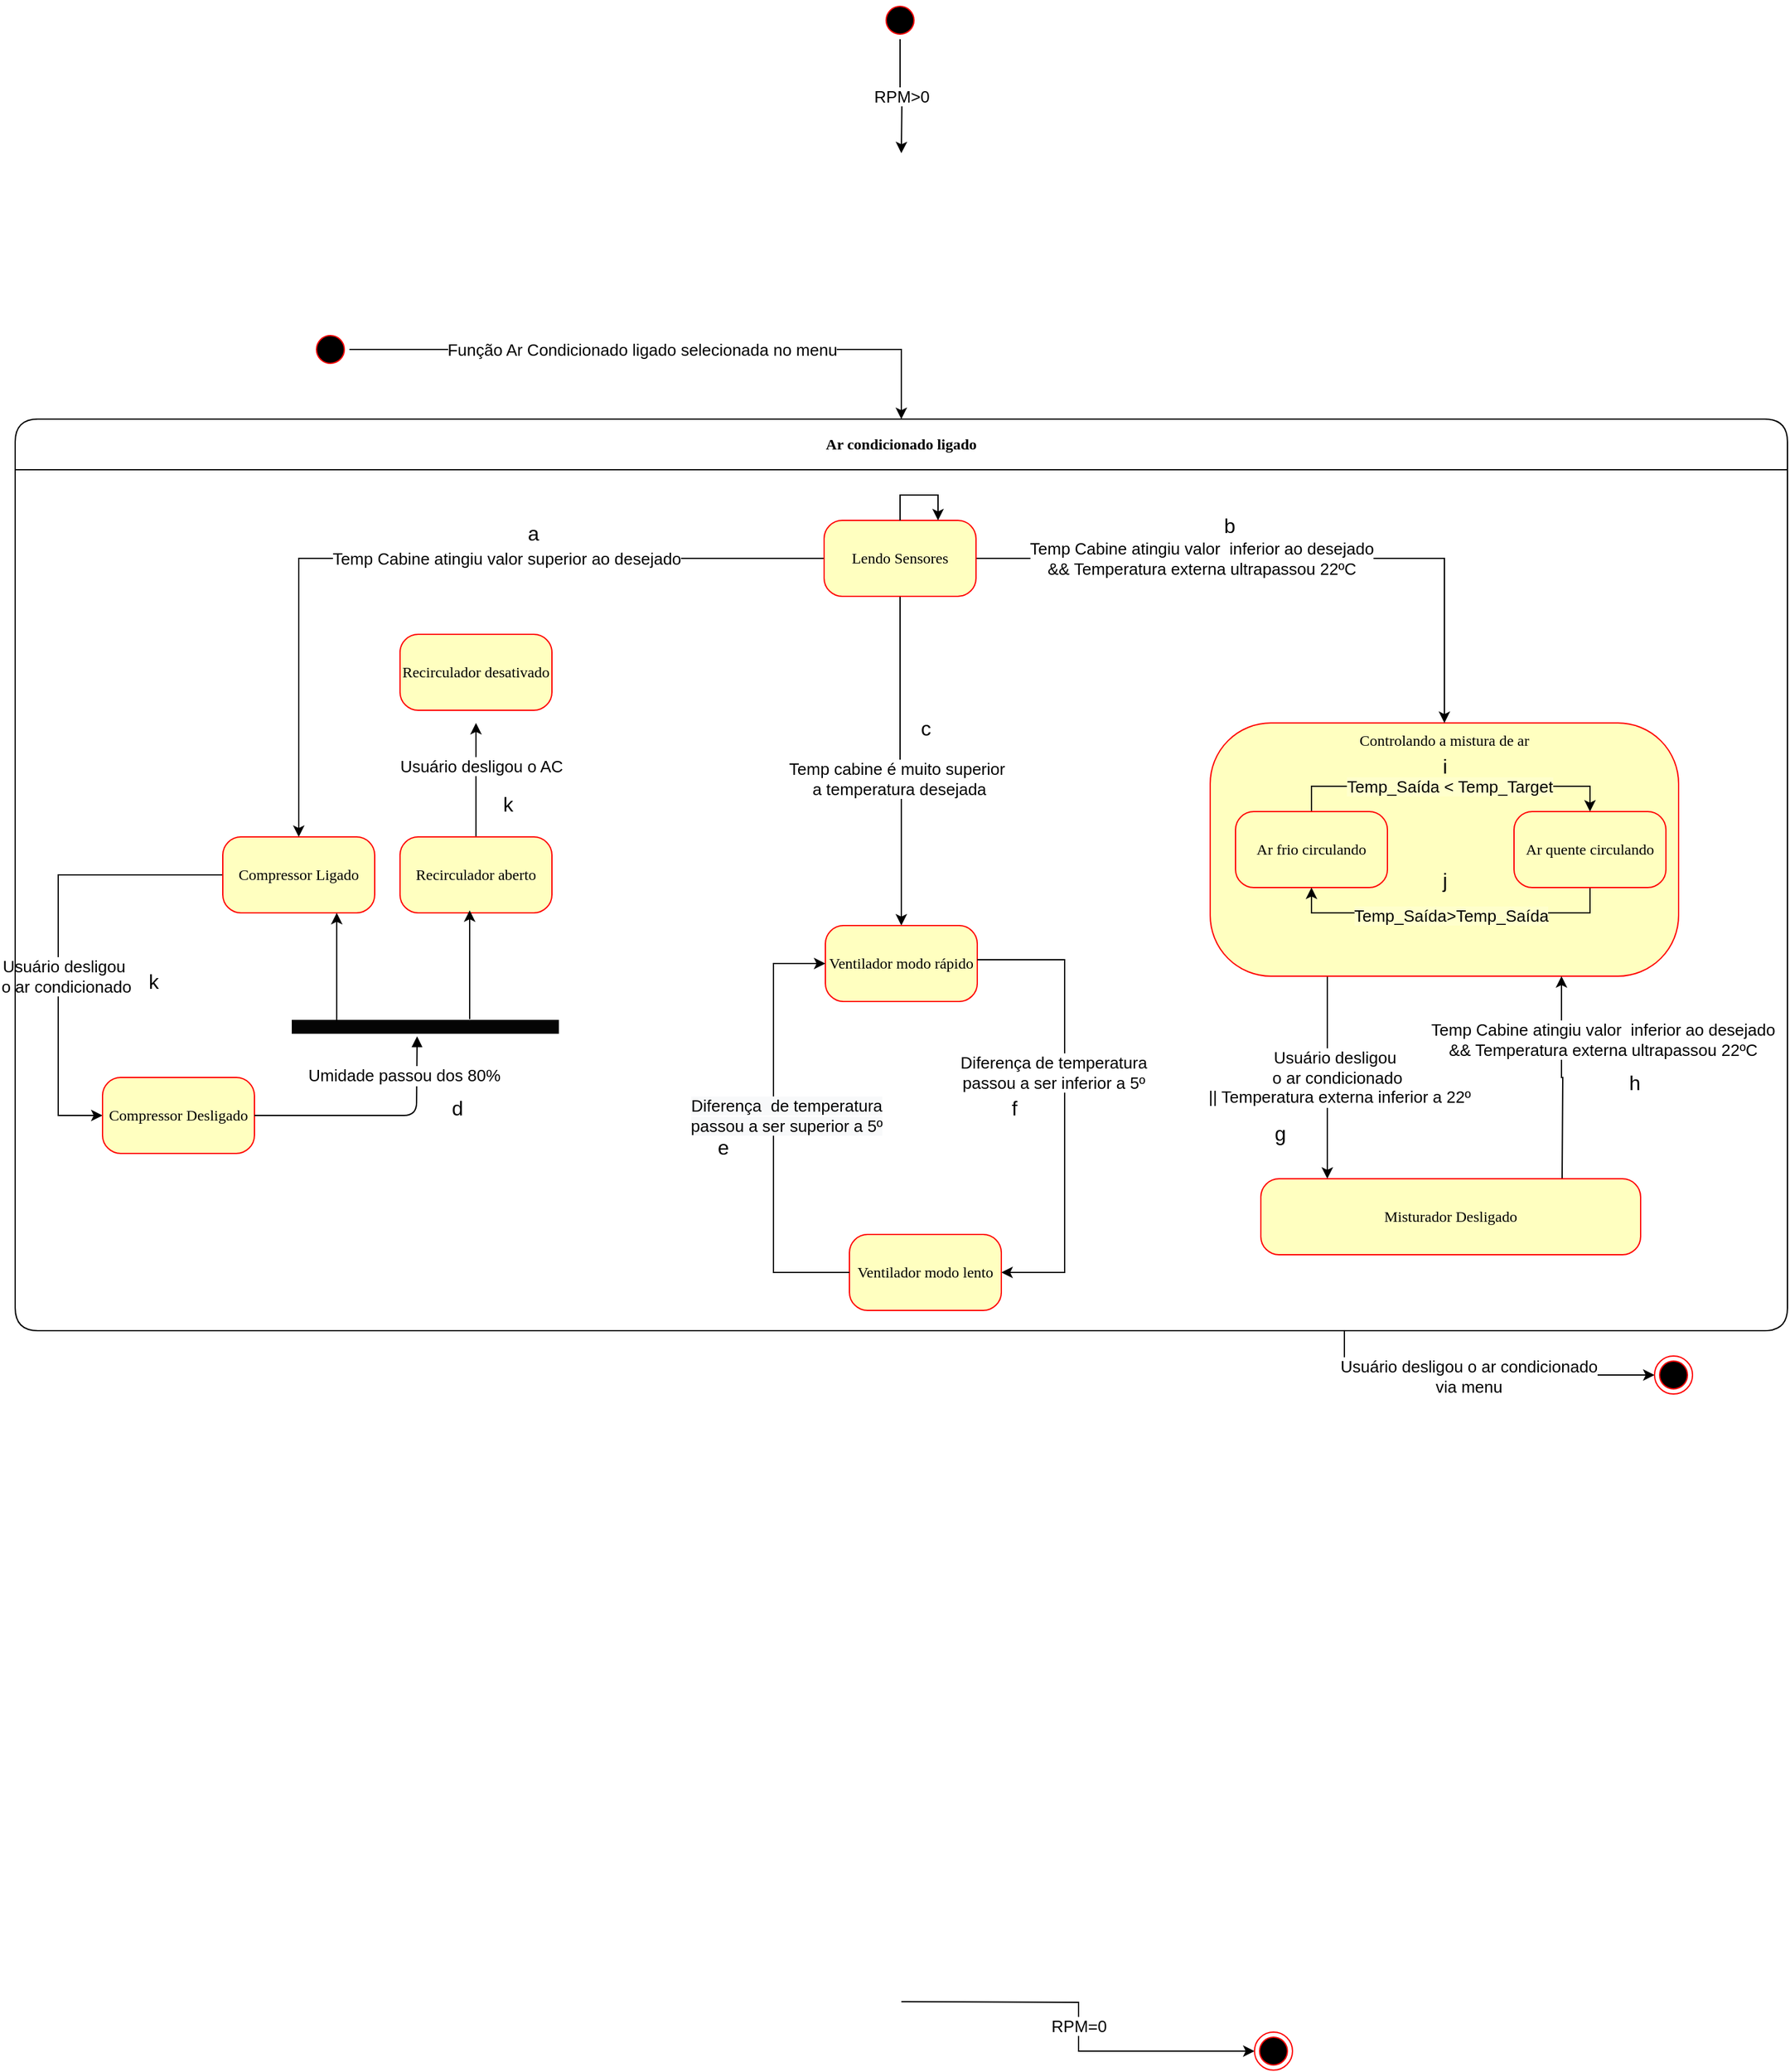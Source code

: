 <mxfile version="15.0.6" type="github">
  <diagram name="Page-1" id="58cdce13-f638-feb5-8d6f-7d28b1aa9fa0">
    <mxGraphModel dx="2031" dy="2661" grid="1" gridSize="10" guides="1" tooltips="1" connect="1" arrows="1" fold="1" page="1" pageScale="1" pageWidth="2336" pageHeight="1654" background="none" math="0" shadow="0">
      <root>
        <mxCell id="0" />
        <mxCell id="1" parent="0" />
        <mxCell id="2FUNfznmdYpebAtP3zaA-22" value="" style="edgeStyle=orthogonalEdgeStyle;rounded=0;orthogonalLoop=1;jettySize=auto;html=1;fontSize=13;exitX=0;exitY=0.5;exitDx=0;exitDy=0;" parent="1" source="382b91b5511bd0f7-6" target="2FUNfznmdYpebAtP3zaA-21" edge="1">
          <mxGeometry relative="1" as="geometry">
            <Array as="points">
              <mxPoint x="575" y="-964" />
              <mxPoint x="575" y="-774" />
            </Array>
          </mxGeometry>
        </mxCell>
        <mxCell id="2FUNfznmdYpebAtP3zaA-23" value="Usuário desligou&amp;nbsp;&lt;br&gt;o ar condicionado" style="edgeLabel;html=1;align=center;verticalAlign=middle;resizable=0;points=[];fontSize=13;" parent="2FUNfznmdYpebAtP3zaA-22" vertex="1" connectable="0">
          <mxGeometry x="-0.337" y="2" relative="1" as="geometry">
            <mxPoint x="-7" y="78" as="offset" />
          </mxGeometry>
        </mxCell>
        <mxCell id="382b91b5511bd0f7-6" value="Compressor Ligado" style="rounded=1;whiteSpace=wrap;html=1;arcSize=24;fillColor=#ffffc0;strokeColor=#ff0000;shadow=0;comic=0;labelBackgroundColor=none;fontFamily=Verdana;fontSize=12;fontColor=#000000;align=center;" parent="1" vertex="1">
          <mxGeometry x="705" y="-994" width="120" height="60" as="geometry" />
        </mxCell>
        <mxCell id="2FUNfznmdYpebAtP3zaA-64" style="edgeStyle=orthogonalEdgeStyle;rounded=0;orthogonalLoop=1;jettySize=auto;html=1;exitX=0.25;exitY=1;exitDx=0;exitDy=0;entryX=0.175;entryY=0;entryDx=0;entryDy=0;entryPerimeter=0;fontSize=13;startArrow=none;startFill=0;" parent="1" source="382b91b5511bd0f7-7" target="2FUNfznmdYpebAtP3zaA-25" edge="1">
          <mxGeometry relative="1" as="geometry" />
        </mxCell>
        <mxCell id="382b91b5511bd0f7-7" value="Controlando a mistura de ar" style="rounded=1;whiteSpace=wrap;html=1;arcSize=24;fillColor=#ffffc0;strokeColor=#ff0000;shadow=0;comic=0;labelBackgroundColor=none;fontFamily=Verdana;fontSize=12;fontColor=#000000;verticalAlign=top;" parent="1" vertex="1">
          <mxGeometry x="1485" y="-1084" width="370" height="200" as="geometry" />
        </mxCell>
        <mxCell id="2FUNfznmdYpebAtP3zaA-147" value="RPM=0" style="edgeStyle=orthogonalEdgeStyle;rounded=0;orthogonalLoop=1;jettySize=auto;html=1;exitX=0.5;exitY=1;exitDx=0;exitDy=0;fontSize=13;startArrow=none;startFill=0;entryX=0;entryY=0.5;entryDx=0;entryDy=0;" parent="1" target="2FUNfznmdYpebAtP3zaA-146" edge="1">
          <mxGeometry relative="1" as="geometry">
            <mxPoint x="1241" y="-74" as="sourcePoint" />
          </mxGeometry>
        </mxCell>
        <mxCell id="2FUNfznmdYpebAtP3zaA-88" style="edgeStyle=orthogonalEdgeStyle;rounded=0;orthogonalLoop=1;jettySize=auto;html=1;fontSize=13;startArrow=none;startFill=0;" parent="1" source="2FUNfznmdYpebAtP3zaA-4" edge="1">
          <mxGeometry relative="1" as="geometry">
            <mxPoint x="905" y="-1084" as="targetPoint" />
          </mxGeometry>
        </mxCell>
        <mxCell id="2FUNfznmdYpebAtP3zaA-89" value="Usuário desligou o AC" style="edgeLabel;html=1;align=center;verticalAlign=middle;resizable=0;points=[];fontSize=13;" parent="2FUNfznmdYpebAtP3zaA-88" vertex="1" connectable="0">
          <mxGeometry x="-0.272" y="1" relative="1" as="geometry">
            <mxPoint x="5" y="-23" as="offset" />
          </mxGeometry>
        </mxCell>
        <mxCell id="2FUNfznmdYpebAtP3zaA-4" value="Recirculador aberto" style="rounded=1;whiteSpace=wrap;html=1;arcSize=24;fillColor=#ffffc0;strokeColor=#ff0000;shadow=0;comic=0;labelBackgroundColor=none;fontFamily=Verdana;fontSize=12;fontColor=#000000;align=center;" parent="1" vertex="1">
          <mxGeometry x="845" y="-994" width="120" height="60" as="geometry" />
        </mxCell>
        <mxCell id="2FUNfznmdYpebAtP3zaA-6" value="Recirculador desativado" style="rounded=1;whiteSpace=wrap;html=1;arcSize=24;fillColor=#ffffc0;strokeColor=#ff0000;shadow=0;comic=0;labelBackgroundColor=none;fontFamily=Verdana;fontSize=12;fontColor=#000000;align=center;" parent="1" vertex="1">
          <mxGeometry x="845" y="-1154" width="120" height="60" as="geometry" />
        </mxCell>
        <mxCell id="2FUNfznmdYpebAtP3zaA-9" style="edgeStyle=orthogonalEdgeStyle;rounded=0;orthogonalLoop=1;jettySize=auto;html=1;entryX=0.5;entryY=0;entryDx=0;entryDy=0;" parent="1" source="2FUNfznmdYpebAtP3zaA-8" target="382b91b5511bd0f7-7" edge="1">
          <mxGeometry relative="1" as="geometry">
            <mxPoint x="1155" y="-1114" as="targetPoint" />
          </mxGeometry>
        </mxCell>
        <mxCell id="2FUNfznmdYpebAtP3zaA-13" value="Temp Cabine atingiu valor&amp;nbsp; inferior ao desejado&lt;br&gt;&amp;amp;&amp;amp; Temperatura externa ultrapassou 22ºC" style="edgeLabel;html=1;align=center;verticalAlign=middle;resizable=0;points=[];fontSize=13;" parent="2FUNfznmdYpebAtP3zaA-9" vertex="1" connectable="0">
          <mxGeometry x="-0.725" relative="1" as="geometry">
            <mxPoint x="109" as="offset" />
          </mxGeometry>
        </mxCell>
        <mxCell id="2FUNfznmdYpebAtP3zaA-10" style="edgeStyle=orthogonalEdgeStyle;rounded=0;orthogonalLoop=1;jettySize=auto;html=1;entryX=0.5;entryY=0;entryDx=0;entryDy=0;" parent="1" source="2FUNfznmdYpebAtP3zaA-8" target="382b91b5511bd0f7-6" edge="1">
          <mxGeometry relative="1" as="geometry" />
        </mxCell>
        <mxCell id="2FUNfznmdYpebAtP3zaA-19" value="Temp Cabine atingiu valor superior ao desejado" style="edgeLabel;html=1;align=center;verticalAlign=middle;resizable=0;points=[];fontSize=13;" parent="2FUNfznmdYpebAtP3zaA-10" vertex="1" connectable="0">
          <mxGeometry x="-0.311" relative="1" as="geometry">
            <mxPoint x="-32" as="offset" />
          </mxGeometry>
        </mxCell>
        <mxCell id="2FUNfznmdYpebAtP3zaA-50" style="edgeStyle=orthogonalEdgeStyle;rounded=0;orthogonalLoop=1;jettySize=auto;html=1;fontSize=13;startArrow=none;startFill=0;entryX=0.5;entryY=0;entryDx=0;entryDy=0;" parent="1" source="2FUNfznmdYpebAtP3zaA-8" target="2FUNfznmdYpebAtP3zaA-44" edge="1">
          <mxGeometry relative="1" as="geometry">
            <mxPoint x="1240" y="-1124" as="targetPoint" />
          </mxGeometry>
        </mxCell>
        <mxCell id="2FUNfznmdYpebAtP3zaA-51" value="Temp cabine é muito superior&amp;nbsp;&lt;br&gt;a temperatura desejada&lt;br&gt;" style="edgeLabel;html=1;align=center;verticalAlign=middle;resizable=0;points=[];fontSize=13;" parent="2FUNfznmdYpebAtP3zaA-50" vertex="1" connectable="0">
          <mxGeometry x="0.106" y="-2" relative="1" as="geometry">
            <mxPoint as="offset" />
          </mxGeometry>
        </mxCell>
        <mxCell id="2FUNfznmdYpebAtP3zaA-8" value="Lendo Sensores" style="rounded=1;whiteSpace=wrap;html=1;arcSize=24;fillColor=#ffffc0;strokeColor=#ff0000;shadow=0;comic=0;labelBackgroundColor=none;fontFamily=Verdana;fontSize=12;fontColor=#000000;align=center;" parent="1" vertex="1">
          <mxGeometry x="1180" y="-1244" width="120" height="60" as="geometry" />
        </mxCell>
        <mxCell id="2FUNfznmdYpebAtP3zaA-21" value="Compressor Desligado" style="rounded=1;whiteSpace=wrap;html=1;arcSize=24;fillColor=#ffffc0;strokeColor=#ff0000;shadow=0;comic=0;labelBackgroundColor=none;fontFamily=Verdana;fontSize=12;fontColor=#000000;align=center;" parent="1" vertex="1">
          <mxGeometry x="610" y="-804" width="120" height="60" as="geometry" />
        </mxCell>
        <mxCell id="2FUNfznmdYpebAtP3zaA-24" value="Usuário desligou&amp;nbsp;&lt;br&gt;o ar condicionado&lt;br&gt;&amp;nbsp;|| Temperatura externa inferior a 22º" style="edgeLabel;html=1;align=center;verticalAlign=middle;resizable=0;points=[];fontSize=13;" parent="1" vertex="1" connectable="0">
          <mxGeometry x="1585.0" y="-803.997" as="geometry" />
        </mxCell>
        <mxCell id="2FUNfznmdYpebAtP3zaA-65" style="edgeStyle=orthogonalEdgeStyle;rounded=0;orthogonalLoop=1;jettySize=auto;html=1;entryX=0.75;entryY=1;entryDx=0;entryDy=0;fontSize=13;startArrow=none;startFill=0;" parent="1" target="382b91b5511bd0f7-7" edge="1">
          <mxGeometry relative="1" as="geometry">
            <mxPoint x="1763" y="-724" as="sourcePoint" />
          </mxGeometry>
        </mxCell>
        <mxCell id="2FUNfznmdYpebAtP3zaA-25" value="Misturador Desligado" style="rounded=1;whiteSpace=wrap;html=1;arcSize=24;fillColor=#ffffc0;strokeColor=#ff0000;shadow=0;comic=0;labelBackgroundColor=none;fontFamily=Verdana;fontSize=12;fontColor=#000000;align=center;" parent="1" vertex="1">
          <mxGeometry x="1525" y="-724" width="300" height="60" as="geometry" />
        </mxCell>
        <mxCell id="2FUNfznmdYpebAtP3zaA-32" value="" style="html=1;points=[];perimeter=orthogonalPerimeter;fontSize=13;verticalAlign=top;fillColor=#050505;rotation=-90;" parent="1" vertex="1">
          <mxGeometry x="860" y="-949" width="10" height="210" as="geometry" />
        </mxCell>
        <mxCell id="2FUNfznmdYpebAtP3zaA-33" value="Umidade passou dos 80%" style="html=1;verticalAlign=bottom;startArrow=none;endArrow=block;startSize=8;fontSize=13;startFill=0;exitX=1;exitY=0.5;exitDx=0;exitDy=0;entryX=-0.25;entryY=0.469;entryDx=0;entryDy=0;entryPerimeter=0;" parent="1" source="2FUNfznmdYpebAtP3zaA-21" target="2FUNfznmdYpebAtP3zaA-32" edge="1">
          <mxGeometry x="0.566" y="10" relative="1" as="geometry">
            <mxPoint x="745" y="-774" as="sourcePoint" />
            <Array as="points">
              <mxPoint x="858" y="-774" />
            </Array>
            <mxPoint as="offset" />
          </mxGeometry>
        </mxCell>
        <mxCell id="2FUNfznmdYpebAtP3zaA-35" value="" style="endArrow=classic;html=1;fontSize=13;" parent="1" edge="1">
          <mxGeometry width="50" height="50" relative="1" as="geometry">
            <mxPoint x="795" y="-848" as="sourcePoint" />
            <mxPoint x="795" y="-934" as="targetPoint" />
          </mxGeometry>
        </mxCell>
        <mxCell id="2FUNfznmdYpebAtP3zaA-44" value="Ventilador modo rápido" style="rounded=1;whiteSpace=wrap;html=1;arcSize=24;fillColor=#ffffc0;strokeColor=#ff0000;shadow=0;comic=0;labelBackgroundColor=none;fontFamily=Verdana;fontSize=12;fontColor=#000000;align=center;" parent="1" vertex="1">
          <mxGeometry x="1181" y="-924" width="120" height="60" as="geometry" />
        </mxCell>
        <mxCell id="2FUNfznmdYpebAtP3zaA-46" style="edgeStyle=orthogonalEdgeStyle;rounded=0;orthogonalLoop=1;jettySize=auto;html=1;fontSize=13;startArrow=none;startFill=0;entryX=1;entryY=0.5;entryDx=0;entryDy=0;exitX=1;exitY=0.45;exitDx=0;exitDy=0;exitPerimeter=0;" parent="1" edge="1" target="b5c7M7yGUnZOclDbnlAh-3" source="2FUNfznmdYpebAtP3zaA-44">
          <mxGeometry relative="1" as="geometry">
            <mxPoint x="1310" y="-884" as="sourcePoint" />
            <mxPoint x="1310" y="-645" as="targetPoint" />
            <Array as="points">
              <mxPoint x="1370" y="-897" />
              <mxPoint x="1370" y="-650" />
            </Array>
          </mxGeometry>
        </mxCell>
        <mxCell id="2FUNfznmdYpebAtP3zaA-47" value="Diferença de temperatura&lt;br&gt;passou a ser inferior a 5º" style="edgeLabel;html=1;align=center;verticalAlign=middle;resizable=0;points=[];fontSize=13;" parent="2FUNfznmdYpebAtP3zaA-46" vertex="1" connectable="0">
          <mxGeometry x="0.271" relative="1" as="geometry">
            <mxPoint x="-9" y="-75" as="offset" />
          </mxGeometry>
        </mxCell>
        <mxCell id="2FUNfznmdYpebAtP3zaA-54" style="edgeStyle=orthogonalEdgeStyle;rounded=0;orthogonalLoop=1;jettySize=auto;html=1;fontSize=13;startArrow=none;startFill=0;entryX=0.5;entryY=0;entryDx=0;entryDy=0;exitX=0.5;exitY=0;exitDx=0;exitDy=0;" parent="1" source="2FUNfznmdYpebAtP3zaA-52" target="2FUNfznmdYpebAtP3zaA-53" edge="1">
          <mxGeometry relative="1" as="geometry" />
        </mxCell>
        <mxCell id="2FUNfznmdYpebAtP3zaA-57" value="Temp_Saída &amp;lt; Temp_Target" style="edgeLabel;html=1;align=center;verticalAlign=middle;resizable=0;points=[];fontSize=13;labelBackgroundColor=#FFFFCC;" parent="2FUNfznmdYpebAtP3zaA-54" vertex="1" connectable="0">
          <mxGeometry x="-0.091" y="3" relative="1" as="geometry">
            <mxPoint x="11" y="3" as="offset" />
          </mxGeometry>
        </mxCell>
        <mxCell id="2FUNfznmdYpebAtP3zaA-52" value="Ar frio circulando" style="rounded=1;whiteSpace=wrap;html=1;arcSize=24;fillColor=#ffffc0;strokeColor=#ff0000;shadow=0;comic=0;labelBackgroundColor=none;fontFamily=Verdana;fontSize=12;fontColor=#000000;align=center;" parent="1" vertex="1">
          <mxGeometry x="1505" y="-1014" width="120" height="60" as="geometry" />
        </mxCell>
        <mxCell id="2FUNfznmdYpebAtP3zaA-59" style="edgeStyle=orthogonalEdgeStyle;rounded=0;orthogonalLoop=1;jettySize=auto;html=1;entryX=0.5;entryY=1;entryDx=0;entryDy=0;fontSize=13;startArrow=none;startFill=0;exitX=0.5;exitY=1;exitDx=0;exitDy=0;" parent="1" source="2FUNfznmdYpebAtP3zaA-53" target="2FUNfznmdYpebAtP3zaA-52" edge="1">
          <mxGeometry relative="1" as="geometry" />
        </mxCell>
        <mxCell id="2FUNfznmdYpebAtP3zaA-62" value="Temp_Saída&amp;gt;Temp_Saída" style="edgeLabel;html=1;align=center;verticalAlign=middle;resizable=0;points=[];fontSize=13;labelBackgroundColor=#FFFFCC;" parent="2FUNfznmdYpebAtP3zaA-59" vertex="1" connectable="0">
          <mxGeometry x="-0.285" y="2" relative="1" as="geometry">
            <mxPoint x="-37" as="offset" />
          </mxGeometry>
        </mxCell>
        <mxCell id="2FUNfznmdYpebAtP3zaA-53" value="Ar quente circulando" style="rounded=1;whiteSpace=wrap;html=1;arcSize=24;fillColor=#ffffc0;strokeColor=#ff0000;shadow=0;comic=0;labelBackgroundColor=none;fontFamily=Verdana;fontSize=12;fontColor=#000000;align=center;" parent="1" vertex="1">
          <mxGeometry x="1725" y="-1014" width="120" height="60" as="geometry" />
        </mxCell>
        <mxCell id="2FUNfznmdYpebAtP3zaA-66" value="Temp Cabine atingiu valor&amp;nbsp; inferior ao desejado&lt;br&gt;&amp;amp;&amp;amp; Temperatura externa ultrapassou 22ºC" style="edgeLabel;html=1;align=center;verticalAlign=middle;resizable=0;points=[];fontSize=13;" parent="1" vertex="1" connectable="0">
          <mxGeometry x="1795.003" y="-834" as="geometry" />
        </mxCell>
        <mxCell id="2FUNfznmdYpebAtP3zaA-81" style="edgeStyle=orthogonalEdgeStyle;rounded=0;orthogonalLoop=1;jettySize=auto;html=1;entryX=0.75;entryY=0;entryDx=0;entryDy=0;fontSize=13;startArrow=none;startFill=0;" parent="1" source="2FUNfznmdYpebAtP3zaA-8" target="2FUNfznmdYpebAtP3zaA-8" edge="1">
          <mxGeometry relative="1" as="geometry">
            <Array as="points">
              <mxPoint x="1240" y="-1264" />
              <mxPoint x="1270" y="-1264" />
            </Array>
          </mxGeometry>
        </mxCell>
        <mxCell id="2FUNfznmdYpebAtP3zaA-144" style="edgeStyle=orthogonalEdgeStyle;rounded=0;orthogonalLoop=1;jettySize=auto;html=1;exitX=0.75;exitY=1;exitDx=0;exitDy=0;entryX=0;entryY=0.5;entryDx=0;entryDy=0;fontSize=13;startArrow=none;startFill=0;" parent="1" source="2FUNfznmdYpebAtP3zaA-102" target="b5c7M7yGUnZOclDbnlAh-19" edge="1">
          <mxGeometry relative="1" as="geometry">
            <mxPoint x="1851" y="-569" as="targetPoint" />
          </mxGeometry>
        </mxCell>
        <mxCell id="2FUNfznmdYpebAtP3zaA-145" value="Usuário desligou o ar condicionado&lt;br&gt;via menu" style="edgeLabel;html=1;align=center;verticalAlign=middle;resizable=0;points=[];fontSize=13;" parent="2FUNfznmdYpebAtP3zaA-144" vertex="1" connectable="0">
          <mxGeometry x="-0.051" y="-1" relative="1" as="geometry">
            <mxPoint as="offset" />
          </mxGeometry>
        </mxCell>
        <mxCell id="2FUNfznmdYpebAtP3zaA-102" value="Ar condicionado ligado" style="swimlane;whiteSpace=wrap;html=1;rounded=1;shadow=0;comic=0;labelBackgroundColor=none;strokeWidth=1;fontFamily=Verdana;fontSize=12;align=center;startSize=40;" parent="1" vertex="1">
          <mxGeometry x="541" y="-1324" width="1400" height="720" as="geometry" />
        </mxCell>
        <mxCell id="b5c7M7yGUnZOclDbnlAh-3" value="Ventilador modo lento" style="rounded=1;whiteSpace=wrap;html=1;arcSize=24;fillColor=#ffffc0;strokeColor=#ff0000;shadow=0;comic=0;labelBackgroundColor=none;fontFamily=Verdana;fontSize=12;fontColor=#000000;align=center;" vertex="1" parent="2FUNfznmdYpebAtP3zaA-102">
          <mxGeometry x="659" y="644" width="120" height="60" as="geometry" />
        </mxCell>
        <mxCell id="b5c7M7yGUnZOclDbnlAh-4" value="a" style="text;html=1;align=center;verticalAlign=middle;resizable=0;points=[];autosize=1;strokeColor=none;fillColor=none;fontSize=16;" vertex="1" parent="2FUNfznmdYpebAtP3zaA-102">
          <mxGeometry x="399" y="80" width="20" height="20" as="geometry" />
        </mxCell>
        <mxCell id="b5c7M7yGUnZOclDbnlAh-5" value="b" style="text;html=1;align=center;verticalAlign=middle;resizable=0;points=[];autosize=1;strokeColor=none;fillColor=none;fontSize=16;" vertex="1" parent="2FUNfznmdYpebAtP3zaA-102">
          <mxGeometry x="949" y="74" width="20" height="20" as="geometry" />
        </mxCell>
        <mxCell id="b5c7M7yGUnZOclDbnlAh-6" value="c" style="text;html=1;align=center;verticalAlign=middle;resizable=0;points=[];autosize=1;strokeColor=none;fillColor=none;fontSize=16;" vertex="1" parent="2FUNfznmdYpebAtP3zaA-102">
          <mxGeometry x="709" y="234" width="20" height="20" as="geometry" />
        </mxCell>
        <mxCell id="b5c7M7yGUnZOclDbnlAh-11" value="f" style="text;html=1;align=center;verticalAlign=middle;resizable=0;points=[];autosize=1;strokeColor=none;fillColor=none;fontSize=16;" vertex="1" parent="2FUNfznmdYpebAtP3zaA-102">
          <mxGeometry x="779" y="534" width="20" height="20" as="geometry" />
        </mxCell>
        <mxCell id="b5c7M7yGUnZOclDbnlAh-13" value="h" style="text;html=1;align=center;verticalAlign=middle;resizable=0;points=[];autosize=1;strokeColor=none;fillColor=none;fontSize=16;" vertex="1" parent="2FUNfznmdYpebAtP3zaA-102">
          <mxGeometry x="1269" y="514" width="20" height="20" as="geometry" />
        </mxCell>
        <mxCell id="b5c7M7yGUnZOclDbnlAh-14" value="i" style="text;html=1;align=center;verticalAlign=middle;resizable=0;points=[];autosize=1;strokeColor=none;fillColor=none;fontSize=16;" vertex="1" parent="2FUNfznmdYpebAtP3zaA-102">
          <mxGeometry x="1119" y="264" width="20" height="20" as="geometry" />
        </mxCell>
        <mxCell id="b5c7M7yGUnZOclDbnlAh-15" value="j" style="text;html=1;align=center;verticalAlign=middle;resizable=0;points=[];autosize=1;strokeColor=none;fillColor=none;fontSize=16;" vertex="1" parent="2FUNfznmdYpebAtP3zaA-102">
          <mxGeometry x="1119" y="354" width="20" height="20" as="geometry" />
        </mxCell>
        <mxCell id="b5c7M7yGUnZOclDbnlAh-16" value="k" style="text;html=1;align=center;verticalAlign=middle;resizable=0;points=[];autosize=1;strokeColor=none;fillColor=none;fontSize=16;" vertex="1" parent="2FUNfznmdYpebAtP3zaA-102">
          <mxGeometry x="379" y="294" width="20" height="20" as="geometry" />
        </mxCell>
        <mxCell id="2FUNfznmdYpebAtP3zaA-118" style="edgeStyle=orthogonalEdgeStyle;rounded=0;orthogonalLoop=1;jettySize=auto;html=1;entryX=0.5;entryY=0;entryDx=0;entryDy=0;fontSize=13;startArrow=none;startFill=0;exitX=0.5;exitY=0;exitDx=0;exitDy=0;" parent="1" source="2FUNfznmdYpebAtP3zaA-117" target="2FUNfznmdYpebAtP3zaA-102" edge="1">
          <mxGeometry relative="1" as="geometry" />
        </mxCell>
        <mxCell id="2FUNfznmdYpebAtP3zaA-119" value="Função Ar Condicionado ligado selecionada no menu" style="edgeLabel;html=1;align=center;verticalAlign=middle;resizable=0;points=[];fontSize=13;" parent="2FUNfznmdYpebAtP3zaA-118" vertex="1" connectable="0">
          <mxGeometry x="-0.549" y="-2" relative="1" as="geometry">
            <mxPoint x="120" y="-2" as="offset" />
          </mxGeometry>
        </mxCell>
        <mxCell id="2FUNfznmdYpebAtP3zaA-117" value="" style="ellipse;html=1;shape=startState;fillColor=#000000;strokeColor=#ff0000;rounded=1;shadow=0;comic=0;labelBackgroundColor=none;fontFamily=Verdana;fontSize=12;fontColor=#000000;align=center;direction=south;" parent="1" vertex="1">
          <mxGeometry x="775" y="-1394" width="30" height="30" as="geometry" />
        </mxCell>
        <mxCell id="2FUNfznmdYpebAtP3zaA-45" style="edgeStyle=orthogonalEdgeStyle;rounded=0;orthogonalLoop=1;jettySize=auto;html=1;fontSize=13;startArrow=none;startFill=0;exitX=0;exitY=0.5;exitDx=0;exitDy=0;" parent="1" source="b5c7M7yGUnZOclDbnlAh-3" target="2FUNfznmdYpebAtP3zaA-44" edge="1">
          <mxGeometry relative="1" as="geometry">
            <mxPoint x="1180" y="-694" as="sourcePoint" />
            <mxPoint x="1161" y="-894" as="targetPoint" />
            <Array as="points">
              <mxPoint x="1140" y="-650" />
              <mxPoint x="1140" y="-894" />
            </Array>
          </mxGeometry>
        </mxCell>
        <mxCell id="2FUNfznmdYpebAtP3zaA-49" value="&lt;span style=&quot;background-color: rgb(248 , 249 , 250)&quot;&gt;Diferença&amp;nbsp; de temperatura&lt;/span&gt;&lt;br style=&quot;background-color: rgb(248 , 249 , 250)&quot;&gt;&lt;span style=&quot;background-color: rgb(248 , 249 , 250)&quot;&gt;passou a ser superior a 5º&lt;/span&gt;" style="edgeLabel;html=1;align=center;verticalAlign=middle;resizable=0;points=[];fontSize=13;" parent="2FUNfznmdYpebAtP3zaA-45" vertex="1" connectable="0">
          <mxGeometry x="-0.07" y="1" relative="1" as="geometry">
            <mxPoint x="11" y="-24" as="offset" />
          </mxGeometry>
        </mxCell>
        <mxCell id="2FUNfznmdYpebAtP3zaA-146" value="" style="ellipse;html=1;shape=endState;fillColor=#000000;strokeColor=#ff0000;rounded=1;shadow=0;comic=0;labelBackgroundColor=none;fontFamily=Verdana;fontSize=12;fontColor=#000000;align=center;" parent="1" vertex="1">
          <mxGeometry x="1520" y="-50" width="30" height="30" as="geometry" />
        </mxCell>
        <mxCell id="2FUNfznmdYpebAtP3zaA-152" value="RPM&amp;gt;0" style="edgeStyle=orthogonalEdgeStyle;rounded=0;orthogonalLoop=1;jettySize=auto;html=1;entryX=0.5;entryY=0;entryDx=0;entryDy=0;fontSize=13;startArrow=none;startFill=0;" parent="1" source="2FUNfznmdYpebAtP3zaA-151" edge="1">
          <mxGeometry relative="1" as="geometry">
            <mxPoint x="1241" y="-1534" as="targetPoint" />
          </mxGeometry>
        </mxCell>
        <mxCell id="2FUNfznmdYpebAtP3zaA-151" value="" style="ellipse;html=1;shape=startState;fillColor=#000000;strokeColor=#ff0000;rounded=1;shadow=0;comic=0;labelBackgroundColor=none;fontFamily=Verdana;fontSize=12;fontColor=#000000;align=center;direction=south;" parent="1" vertex="1">
          <mxGeometry x="1225" y="-1654" width="30" height="30" as="geometry" />
        </mxCell>
        <mxCell id="2FUNfznmdYpebAtP3zaA-156" value="" style="endArrow=classic;html=1;fontSize=13;" parent="1" edge="1">
          <mxGeometry width="50" height="50" relative="1" as="geometry">
            <mxPoint x="900" y="-850" as="sourcePoint" />
            <mxPoint x="900" y="-936" as="targetPoint" />
          </mxGeometry>
        </mxCell>
        <mxCell id="b5c7M7yGUnZOclDbnlAh-7" value="d" style="text;html=1;align=center;verticalAlign=middle;resizable=0;points=[];autosize=1;strokeColor=none;fillColor=none;fontSize=16;" vertex="1" parent="1">
          <mxGeometry x="880" y="-790" width="20" height="20" as="geometry" />
        </mxCell>
        <mxCell id="b5c7M7yGUnZOclDbnlAh-8" value="e" style="text;html=1;align=center;verticalAlign=middle;resizable=0;points=[];autosize=1;strokeColor=none;fillColor=none;fontSize=16;" vertex="1" parent="1">
          <mxGeometry x="1090" y="-759" width="20" height="20" as="geometry" />
        </mxCell>
        <mxCell id="b5c7M7yGUnZOclDbnlAh-12" value="g" style="text;html=1;align=center;verticalAlign=middle;resizable=0;points=[];autosize=1;strokeColor=none;fillColor=none;fontSize=16;" vertex="1" parent="1">
          <mxGeometry x="1530" y="-770" width="20" height="20" as="geometry" />
        </mxCell>
        <mxCell id="b5c7M7yGUnZOclDbnlAh-17" value="k" style="text;html=1;align=center;verticalAlign=middle;resizable=0;points=[];autosize=1;strokeColor=none;fillColor=none;fontSize=16;" vertex="1" parent="1">
          <mxGeometry x="640" y="-890" width="20" height="20" as="geometry" />
        </mxCell>
        <mxCell id="b5c7M7yGUnZOclDbnlAh-19" value="" style="ellipse;html=1;shape=endState;fillColor=#000000;strokeColor=#ff0000;fontSize=16;" vertex="1" parent="1">
          <mxGeometry x="1836.0" y="-584" width="30" height="30" as="geometry" />
        </mxCell>
      </root>
    </mxGraphModel>
  </diagram>
</mxfile>
